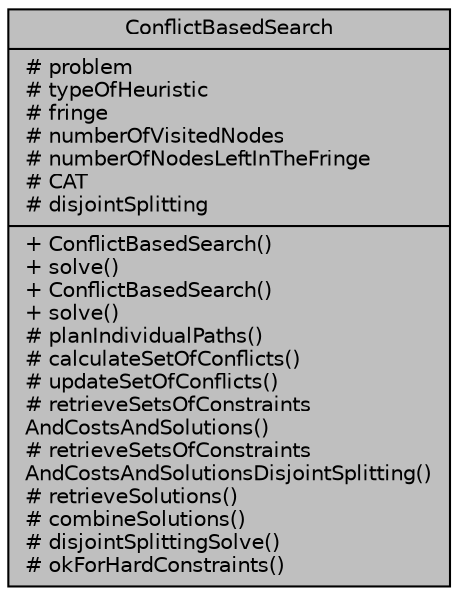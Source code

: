 digraph "ConflictBasedSearch"
{
 // INTERACTIVE_SVG=YES
 // LATEX_PDF_SIZE
  edge [fontname="Helvetica",fontsize="10",labelfontname="Helvetica",labelfontsize="10"];
  node [fontname="Helvetica",fontsize="10",shape=record];
  Node1 [label="{ConflictBasedSearch\n|# problem\l# typeOfHeuristic\l# fringe\l# numberOfVisitedNodes\l# numberOfNodesLeftInTheFringe\l# CAT\l# disjointSplitting\l|+ ConflictBasedSearch()\l+ solve()\l+ ConflictBasedSearch()\l+ solve()\l# planIndividualPaths()\l# calculateSetOfConflicts()\l# updateSetOfConflicts()\l# retrieveSetsOfConstraints\lAndCostsAndSolutions()\l# retrieveSetsOfConstraints\lAndCostsAndSolutionsDisjointSplitting()\l# retrieveSolutions()\l# combineSolutions()\l# disjointSplittingSolve()\l# okForHardConstraints()\l}",height=0.2,width=0.4,color="black", fillcolor="grey75", style="filled", fontcolor="black",tooltip=" "];
}
